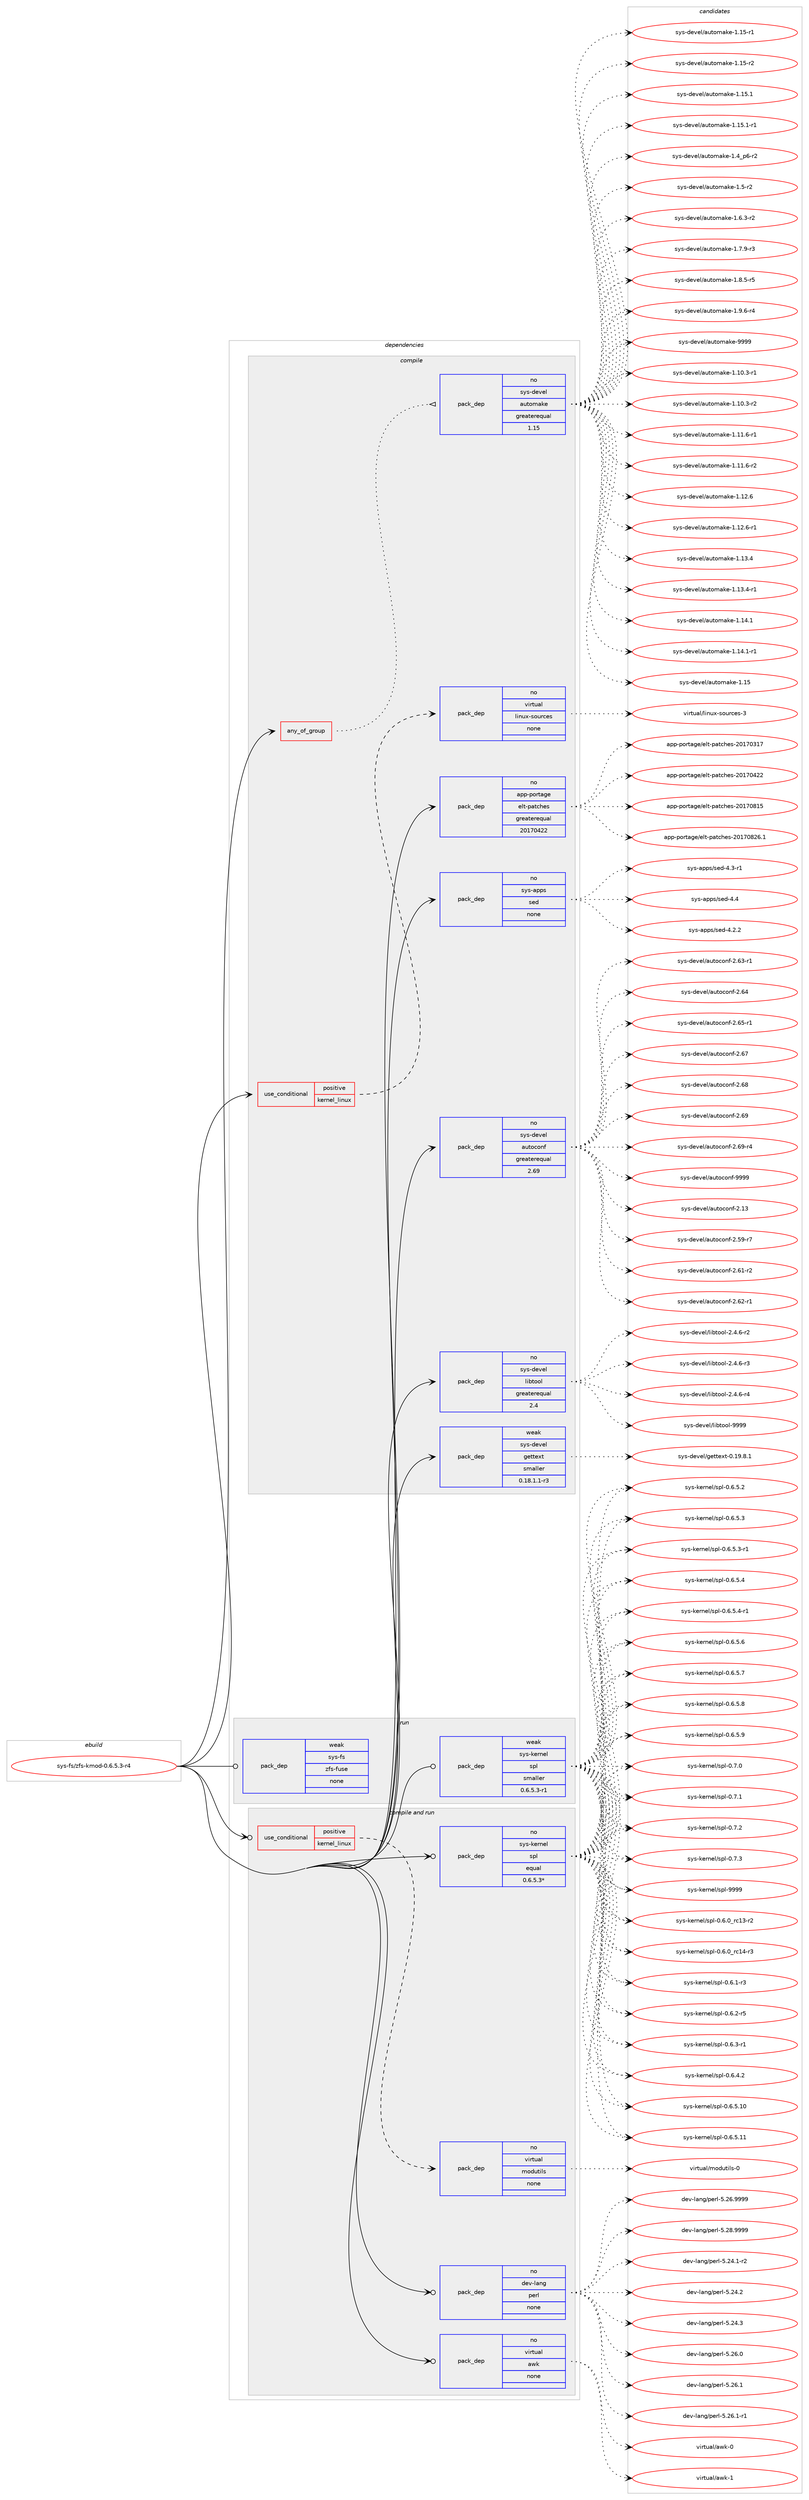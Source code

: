 digraph prolog {

# *************
# Graph options
# *************

newrank=true;
concentrate=true;
compound=true;
graph [rankdir=LR,fontname=Helvetica,fontsize=10,ranksep=1.5];#, ranksep=2.5, nodesep=0.2];
edge  [arrowhead=vee];
node  [fontname=Helvetica,fontsize=10];

# **********
# The ebuild
# **********

subgraph cluster_leftcol {
color=gray;
rank=same;
label=<<i>ebuild</i>>;
id [label="sys-fs/zfs-kmod-0.6.5.3-r4", color=red, width=4, href="../sys-fs/zfs-kmod-0.6.5.3-r4.svg"];
}

# ****************
# The dependencies
# ****************

subgraph cluster_midcol {
color=gray;
label=<<i>dependencies</i>>;
subgraph cluster_compile {
fillcolor="#eeeeee";
style=filled;
label=<<i>compile</i>>;
subgraph any8301 {
dependency491012 [label=<<TABLE BORDER="0" CELLBORDER="1" CELLSPACING="0" CELLPADDING="4"><TR><TD CELLPADDING="10">any_of_group</TD></TR></TABLE>>, shape=none, color=red];subgraph pack364950 {
dependency491013 [label=<<TABLE BORDER="0" CELLBORDER="1" CELLSPACING="0" CELLPADDING="4" WIDTH="220"><TR><TD ROWSPAN="6" CELLPADDING="30">pack_dep</TD></TR><TR><TD WIDTH="110">no</TD></TR><TR><TD>sys-devel</TD></TR><TR><TD>automake</TD></TR><TR><TD>greaterequal</TD></TR><TR><TD>1.15</TD></TR></TABLE>>, shape=none, color=blue];
}
dependency491012:e -> dependency491013:w [weight=20,style="dotted",arrowhead="oinv"];
}
id:e -> dependency491012:w [weight=20,style="solid",arrowhead="vee"];
subgraph cond117459 {
dependency491014 [label=<<TABLE BORDER="0" CELLBORDER="1" CELLSPACING="0" CELLPADDING="4"><TR><TD ROWSPAN="3" CELLPADDING="10">use_conditional</TD></TR><TR><TD>positive</TD></TR><TR><TD>kernel_linux</TD></TR></TABLE>>, shape=none, color=red];
subgraph pack364951 {
dependency491015 [label=<<TABLE BORDER="0" CELLBORDER="1" CELLSPACING="0" CELLPADDING="4" WIDTH="220"><TR><TD ROWSPAN="6" CELLPADDING="30">pack_dep</TD></TR><TR><TD WIDTH="110">no</TD></TR><TR><TD>virtual</TD></TR><TR><TD>linux-sources</TD></TR><TR><TD>none</TD></TR><TR><TD></TD></TR></TABLE>>, shape=none, color=blue];
}
dependency491014:e -> dependency491015:w [weight=20,style="dashed",arrowhead="vee"];
}
id:e -> dependency491014:w [weight=20,style="solid",arrowhead="vee"];
subgraph pack364952 {
dependency491016 [label=<<TABLE BORDER="0" CELLBORDER="1" CELLSPACING="0" CELLPADDING="4" WIDTH="220"><TR><TD ROWSPAN="6" CELLPADDING="30">pack_dep</TD></TR><TR><TD WIDTH="110">no</TD></TR><TR><TD>app-portage</TD></TR><TR><TD>elt-patches</TD></TR><TR><TD>greaterequal</TD></TR><TR><TD>20170422</TD></TR></TABLE>>, shape=none, color=blue];
}
id:e -> dependency491016:w [weight=20,style="solid",arrowhead="vee"];
subgraph pack364953 {
dependency491017 [label=<<TABLE BORDER="0" CELLBORDER="1" CELLSPACING="0" CELLPADDING="4" WIDTH="220"><TR><TD ROWSPAN="6" CELLPADDING="30">pack_dep</TD></TR><TR><TD WIDTH="110">no</TD></TR><TR><TD>sys-apps</TD></TR><TR><TD>sed</TD></TR><TR><TD>none</TD></TR><TR><TD></TD></TR></TABLE>>, shape=none, color=blue];
}
id:e -> dependency491017:w [weight=20,style="solid",arrowhead="vee"];
subgraph pack364954 {
dependency491018 [label=<<TABLE BORDER="0" CELLBORDER="1" CELLSPACING="0" CELLPADDING="4" WIDTH="220"><TR><TD ROWSPAN="6" CELLPADDING="30">pack_dep</TD></TR><TR><TD WIDTH="110">no</TD></TR><TR><TD>sys-devel</TD></TR><TR><TD>autoconf</TD></TR><TR><TD>greaterequal</TD></TR><TR><TD>2.69</TD></TR></TABLE>>, shape=none, color=blue];
}
id:e -> dependency491018:w [weight=20,style="solid",arrowhead="vee"];
subgraph pack364955 {
dependency491019 [label=<<TABLE BORDER="0" CELLBORDER="1" CELLSPACING="0" CELLPADDING="4" WIDTH="220"><TR><TD ROWSPAN="6" CELLPADDING="30">pack_dep</TD></TR><TR><TD WIDTH="110">no</TD></TR><TR><TD>sys-devel</TD></TR><TR><TD>libtool</TD></TR><TR><TD>greaterequal</TD></TR><TR><TD>2.4</TD></TR></TABLE>>, shape=none, color=blue];
}
id:e -> dependency491019:w [weight=20,style="solid",arrowhead="vee"];
subgraph pack364956 {
dependency491020 [label=<<TABLE BORDER="0" CELLBORDER="1" CELLSPACING="0" CELLPADDING="4" WIDTH="220"><TR><TD ROWSPAN="6" CELLPADDING="30">pack_dep</TD></TR><TR><TD WIDTH="110">weak</TD></TR><TR><TD>sys-devel</TD></TR><TR><TD>gettext</TD></TR><TR><TD>smaller</TD></TR><TR><TD>0.18.1.1-r3</TD></TR></TABLE>>, shape=none, color=blue];
}
id:e -> dependency491020:w [weight=20,style="solid",arrowhead="vee"];
}
subgraph cluster_compileandrun {
fillcolor="#eeeeee";
style=filled;
label=<<i>compile and run</i>>;
subgraph cond117460 {
dependency491021 [label=<<TABLE BORDER="0" CELLBORDER="1" CELLSPACING="0" CELLPADDING="4"><TR><TD ROWSPAN="3" CELLPADDING="10">use_conditional</TD></TR><TR><TD>positive</TD></TR><TR><TD>kernel_linux</TD></TR></TABLE>>, shape=none, color=red];
subgraph pack364957 {
dependency491022 [label=<<TABLE BORDER="0" CELLBORDER="1" CELLSPACING="0" CELLPADDING="4" WIDTH="220"><TR><TD ROWSPAN="6" CELLPADDING="30">pack_dep</TD></TR><TR><TD WIDTH="110">no</TD></TR><TR><TD>virtual</TD></TR><TR><TD>modutils</TD></TR><TR><TD>none</TD></TR><TR><TD></TD></TR></TABLE>>, shape=none, color=blue];
}
dependency491021:e -> dependency491022:w [weight=20,style="dashed",arrowhead="vee"];
}
id:e -> dependency491021:w [weight=20,style="solid",arrowhead="odotvee"];
subgraph pack364958 {
dependency491023 [label=<<TABLE BORDER="0" CELLBORDER="1" CELLSPACING="0" CELLPADDING="4" WIDTH="220"><TR><TD ROWSPAN="6" CELLPADDING="30">pack_dep</TD></TR><TR><TD WIDTH="110">no</TD></TR><TR><TD>dev-lang</TD></TR><TR><TD>perl</TD></TR><TR><TD>none</TD></TR><TR><TD></TD></TR></TABLE>>, shape=none, color=blue];
}
id:e -> dependency491023:w [weight=20,style="solid",arrowhead="odotvee"];
subgraph pack364959 {
dependency491024 [label=<<TABLE BORDER="0" CELLBORDER="1" CELLSPACING="0" CELLPADDING="4" WIDTH="220"><TR><TD ROWSPAN="6" CELLPADDING="30">pack_dep</TD></TR><TR><TD WIDTH="110">no</TD></TR><TR><TD>sys-kernel</TD></TR><TR><TD>spl</TD></TR><TR><TD>equal</TD></TR><TR><TD>0.6.5.3*</TD></TR></TABLE>>, shape=none, color=blue];
}
id:e -> dependency491024:w [weight=20,style="solid",arrowhead="odotvee"];
subgraph pack364960 {
dependency491025 [label=<<TABLE BORDER="0" CELLBORDER="1" CELLSPACING="0" CELLPADDING="4" WIDTH="220"><TR><TD ROWSPAN="6" CELLPADDING="30">pack_dep</TD></TR><TR><TD WIDTH="110">no</TD></TR><TR><TD>virtual</TD></TR><TR><TD>awk</TD></TR><TR><TD>none</TD></TR><TR><TD></TD></TR></TABLE>>, shape=none, color=blue];
}
id:e -> dependency491025:w [weight=20,style="solid",arrowhead="odotvee"];
}
subgraph cluster_run {
fillcolor="#eeeeee";
style=filled;
label=<<i>run</i>>;
subgraph pack364961 {
dependency491026 [label=<<TABLE BORDER="0" CELLBORDER="1" CELLSPACING="0" CELLPADDING="4" WIDTH="220"><TR><TD ROWSPAN="6" CELLPADDING="30">pack_dep</TD></TR><TR><TD WIDTH="110">weak</TD></TR><TR><TD>sys-fs</TD></TR><TR><TD>zfs-fuse</TD></TR><TR><TD>none</TD></TR><TR><TD></TD></TR></TABLE>>, shape=none, color=blue];
}
id:e -> dependency491026:w [weight=20,style="solid",arrowhead="odot"];
subgraph pack364962 {
dependency491027 [label=<<TABLE BORDER="0" CELLBORDER="1" CELLSPACING="0" CELLPADDING="4" WIDTH="220"><TR><TD ROWSPAN="6" CELLPADDING="30">pack_dep</TD></TR><TR><TD WIDTH="110">weak</TD></TR><TR><TD>sys-kernel</TD></TR><TR><TD>spl</TD></TR><TR><TD>smaller</TD></TR><TR><TD>0.6.5.3-r1</TD></TR></TABLE>>, shape=none, color=blue];
}
id:e -> dependency491027:w [weight=20,style="solid",arrowhead="odot"];
}
}

# **************
# The candidates
# **************

subgraph cluster_choices {
rank=same;
color=gray;
label=<<i>candidates</i>>;

subgraph choice364950 {
color=black;
nodesep=1;
choice11512111545100101118101108479711711611110997107101454946494846514511449 [label="sys-devel/automake-1.10.3-r1", color=red, width=4,href="../sys-devel/automake-1.10.3-r1.svg"];
choice11512111545100101118101108479711711611110997107101454946494846514511450 [label="sys-devel/automake-1.10.3-r2", color=red, width=4,href="../sys-devel/automake-1.10.3-r2.svg"];
choice11512111545100101118101108479711711611110997107101454946494946544511449 [label="sys-devel/automake-1.11.6-r1", color=red, width=4,href="../sys-devel/automake-1.11.6-r1.svg"];
choice11512111545100101118101108479711711611110997107101454946494946544511450 [label="sys-devel/automake-1.11.6-r2", color=red, width=4,href="../sys-devel/automake-1.11.6-r2.svg"];
choice1151211154510010111810110847971171161111099710710145494649504654 [label="sys-devel/automake-1.12.6", color=red, width=4,href="../sys-devel/automake-1.12.6.svg"];
choice11512111545100101118101108479711711611110997107101454946495046544511449 [label="sys-devel/automake-1.12.6-r1", color=red, width=4,href="../sys-devel/automake-1.12.6-r1.svg"];
choice1151211154510010111810110847971171161111099710710145494649514652 [label="sys-devel/automake-1.13.4", color=red, width=4,href="../sys-devel/automake-1.13.4.svg"];
choice11512111545100101118101108479711711611110997107101454946495146524511449 [label="sys-devel/automake-1.13.4-r1", color=red, width=4,href="../sys-devel/automake-1.13.4-r1.svg"];
choice1151211154510010111810110847971171161111099710710145494649524649 [label="sys-devel/automake-1.14.1", color=red, width=4,href="../sys-devel/automake-1.14.1.svg"];
choice11512111545100101118101108479711711611110997107101454946495246494511449 [label="sys-devel/automake-1.14.1-r1", color=red, width=4,href="../sys-devel/automake-1.14.1-r1.svg"];
choice115121115451001011181011084797117116111109971071014549464953 [label="sys-devel/automake-1.15", color=red, width=4,href="../sys-devel/automake-1.15.svg"];
choice1151211154510010111810110847971171161111099710710145494649534511449 [label="sys-devel/automake-1.15-r1", color=red, width=4,href="../sys-devel/automake-1.15-r1.svg"];
choice1151211154510010111810110847971171161111099710710145494649534511450 [label="sys-devel/automake-1.15-r2", color=red, width=4,href="../sys-devel/automake-1.15-r2.svg"];
choice1151211154510010111810110847971171161111099710710145494649534649 [label="sys-devel/automake-1.15.1", color=red, width=4,href="../sys-devel/automake-1.15.1.svg"];
choice11512111545100101118101108479711711611110997107101454946495346494511449 [label="sys-devel/automake-1.15.1-r1", color=red, width=4,href="../sys-devel/automake-1.15.1-r1.svg"];
choice115121115451001011181011084797117116111109971071014549465295112544511450 [label="sys-devel/automake-1.4_p6-r2", color=red, width=4,href="../sys-devel/automake-1.4_p6-r2.svg"];
choice11512111545100101118101108479711711611110997107101454946534511450 [label="sys-devel/automake-1.5-r2", color=red, width=4,href="../sys-devel/automake-1.5-r2.svg"];
choice115121115451001011181011084797117116111109971071014549465446514511450 [label="sys-devel/automake-1.6.3-r2", color=red, width=4,href="../sys-devel/automake-1.6.3-r2.svg"];
choice115121115451001011181011084797117116111109971071014549465546574511451 [label="sys-devel/automake-1.7.9-r3", color=red, width=4,href="../sys-devel/automake-1.7.9-r3.svg"];
choice115121115451001011181011084797117116111109971071014549465646534511453 [label="sys-devel/automake-1.8.5-r5", color=red, width=4,href="../sys-devel/automake-1.8.5-r5.svg"];
choice115121115451001011181011084797117116111109971071014549465746544511452 [label="sys-devel/automake-1.9.6-r4", color=red, width=4,href="../sys-devel/automake-1.9.6-r4.svg"];
choice115121115451001011181011084797117116111109971071014557575757 [label="sys-devel/automake-9999", color=red, width=4,href="../sys-devel/automake-9999.svg"];
dependency491013:e -> choice11512111545100101118101108479711711611110997107101454946494846514511449:w [style=dotted,weight="100"];
dependency491013:e -> choice11512111545100101118101108479711711611110997107101454946494846514511450:w [style=dotted,weight="100"];
dependency491013:e -> choice11512111545100101118101108479711711611110997107101454946494946544511449:w [style=dotted,weight="100"];
dependency491013:e -> choice11512111545100101118101108479711711611110997107101454946494946544511450:w [style=dotted,weight="100"];
dependency491013:e -> choice1151211154510010111810110847971171161111099710710145494649504654:w [style=dotted,weight="100"];
dependency491013:e -> choice11512111545100101118101108479711711611110997107101454946495046544511449:w [style=dotted,weight="100"];
dependency491013:e -> choice1151211154510010111810110847971171161111099710710145494649514652:w [style=dotted,weight="100"];
dependency491013:e -> choice11512111545100101118101108479711711611110997107101454946495146524511449:w [style=dotted,weight="100"];
dependency491013:e -> choice1151211154510010111810110847971171161111099710710145494649524649:w [style=dotted,weight="100"];
dependency491013:e -> choice11512111545100101118101108479711711611110997107101454946495246494511449:w [style=dotted,weight="100"];
dependency491013:e -> choice115121115451001011181011084797117116111109971071014549464953:w [style=dotted,weight="100"];
dependency491013:e -> choice1151211154510010111810110847971171161111099710710145494649534511449:w [style=dotted,weight="100"];
dependency491013:e -> choice1151211154510010111810110847971171161111099710710145494649534511450:w [style=dotted,weight="100"];
dependency491013:e -> choice1151211154510010111810110847971171161111099710710145494649534649:w [style=dotted,weight="100"];
dependency491013:e -> choice11512111545100101118101108479711711611110997107101454946495346494511449:w [style=dotted,weight="100"];
dependency491013:e -> choice115121115451001011181011084797117116111109971071014549465295112544511450:w [style=dotted,weight="100"];
dependency491013:e -> choice11512111545100101118101108479711711611110997107101454946534511450:w [style=dotted,weight="100"];
dependency491013:e -> choice115121115451001011181011084797117116111109971071014549465446514511450:w [style=dotted,weight="100"];
dependency491013:e -> choice115121115451001011181011084797117116111109971071014549465546574511451:w [style=dotted,weight="100"];
dependency491013:e -> choice115121115451001011181011084797117116111109971071014549465646534511453:w [style=dotted,weight="100"];
dependency491013:e -> choice115121115451001011181011084797117116111109971071014549465746544511452:w [style=dotted,weight="100"];
dependency491013:e -> choice115121115451001011181011084797117116111109971071014557575757:w [style=dotted,weight="100"];
}
subgraph choice364951 {
color=black;
nodesep=1;
choice118105114116117971084710810511011712045115111117114991011154551 [label="virtual/linux-sources-3", color=red, width=4,href="../virtual/linux-sources-3.svg"];
dependency491015:e -> choice118105114116117971084710810511011712045115111117114991011154551:w [style=dotted,weight="100"];
}
subgraph choice364952 {
color=black;
nodesep=1;
choice97112112451121111141169710310147101108116451129711699104101115455048495548514955 [label="app-portage/elt-patches-20170317", color=red, width=4,href="../app-portage/elt-patches-20170317.svg"];
choice97112112451121111141169710310147101108116451129711699104101115455048495548525050 [label="app-portage/elt-patches-20170422", color=red, width=4,href="../app-portage/elt-patches-20170422.svg"];
choice97112112451121111141169710310147101108116451129711699104101115455048495548564953 [label="app-portage/elt-patches-20170815", color=red, width=4,href="../app-portage/elt-patches-20170815.svg"];
choice971121124511211111411697103101471011081164511297116991041011154550484955485650544649 [label="app-portage/elt-patches-20170826.1", color=red, width=4,href="../app-portage/elt-patches-20170826.1.svg"];
dependency491016:e -> choice97112112451121111141169710310147101108116451129711699104101115455048495548514955:w [style=dotted,weight="100"];
dependency491016:e -> choice97112112451121111141169710310147101108116451129711699104101115455048495548525050:w [style=dotted,weight="100"];
dependency491016:e -> choice97112112451121111141169710310147101108116451129711699104101115455048495548564953:w [style=dotted,weight="100"];
dependency491016:e -> choice971121124511211111411697103101471011081164511297116991041011154550484955485650544649:w [style=dotted,weight="100"];
}
subgraph choice364953 {
color=black;
nodesep=1;
choice115121115459711211211547115101100455246504650 [label="sys-apps/sed-4.2.2", color=red, width=4,href="../sys-apps/sed-4.2.2.svg"];
choice115121115459711211211547115101100455246514511449 [label="sys-apps/sed-4.3-r1", color=red, width=4,href="../sys-apps/sed-4.3-r1.svg"];
choice11512111545971121121154711510110045524652 [label="sys-apps/sed-4.4", color=red, width=4,href="../sys-apps/sed-4.4.svg"];
dependency491017:e -> choice115121115459711211211547115101100455246504650:w [style=dotted,weight="100"];
dependency491017:e -> choice115121115459711211211547115101100455246514511449:w [style=dotted,weight="100"];
dependency491017:e -> choice11512111545971121121154711510110045524652:w [style=dotted,weight="100"];
}
subgraph choice364954 {
color=black;
nodesep=1;
choice115121115451001011181011084797117116111991111101024550464951 [label="sys-devel/autoconf-2.13", color=red, width=4,href="../sys-devel/autoconf-2.13.svg"];
choice1151211154510010111810110847971171161119911111010245504653574511455 [label="sys-devel/autoconf-2.59-r7", color=red, width=4,href="../sys-devel/autoconf-2.59-r7.svg"];
choice1151211154510010111810110847971171161119911111010245504654494511450 [label="sys-devel/autoconf-2.61-r2", color=red, width=4,href="../sys-devel/autoconf-2.61-r2.svg"];
choice1151211154510010111810110847971171161119911111010245504654504511449 [label="sys-devel/autoconf-2.62-r1", color=red, width=4,href="../sys-devel/autoconf-2.62-r1.svg"];
choice1151211154510010111810110847971171161119911111010245504654514511449 [label="sys-devel/autoconf-2.63-r1", color=red, width=4,href="../sys-devel/autoconf-2.63-r1.svg"];
choice115121115451001011181011084797117116111991111101024550465452 [label="sys-devel/autoconf-2.64", color=red, width=4,href="../sys-devel/autoconf-2.64.svg"];
choice1151211154510010111810110847971171161119911111010245504654534511449 [label="sys-devel/autoconf-2.65-r1", color=red, width=4,href="../sys-devel/autoconf-2.65-r1.svg"];
choice115121115451001011181011084797117116111991111101024550465455 [label="sys-devel/autoconf-2.67", color=red, width=4,href="../sys-devel/autoconf-2.67.svg"];
choice115121115451001011181011084797117116111991111101024550465456 [label="sys-devel/autoconf-2.68", color=red, width=4,href="../sys-devel/autoconf-2.68.svg"];
choice115121115451001011181011084797117116111991111101024550465457 [label="sys-devel/autoconf-2.69", color=red, width=4,href="../sys-devel/autoconf-2.69.svg"];
choice1151211154510010111810110847971171161119911111010245504654574511452 [label="sys-devel/autoconf-2.69-r4", color=red, width=4,href="../sys-devel/autoconf-2.69-r4.svg"];
choice115121115451001011181011084797117116111991111101024557575757 [label="sys-devel/autoconf-9999", color=red, width=4,href="../sys-devel/autoconf-9999.svg"];
dependency491018:e -> choice115121115451001011181011084797117116111991111101024550464951:w [style=dotted,weight="100"];
dependency491018:e -> choice1151211154510010111810110847971171161119911111010245504653574511455:w [style=dotted,weight="100"];
dependency491018:e -> choice1151211154510010111810110847971171161119911111010245504654494511450:w [style=dotted,weight="100"];
dependency491018:e -> choice1151211154510010111810110847971171161119911111010245504654504511449:w [style=dotted,weight="100"];
dependency491018:e -> choice1151211154510010111810110847971171161119911111010245504654514511449:w [style=dotted,weight="100"];
dependency491018:e -> choice115121115451001011181011084797117116111991111101024550465452:w [style=dotted,weight="100"];
dependency491018:e -> choice1151211154510010111810110847971171161119911111010245504654534511449:w [style=dotted,weight="100"];
dependency491018:e -> choice115121115451001011181011084797117116111991111101024550465455:w [style=dotted,weight="100"];
dependency491018:e -> choice115121115451001011181011084797117116111991111101024550465456:w [style=dotted,weight="100"];
dependency491018:e -> choice115121115451001011181011084797117116111991111101024550465457:w [style=dotted,weight="100"];
dependency491018:e -> choice1151211154510010111810110847971171161119911111010245504654574511452:w [style=dotted,weight="100"];
dependency491018:e -> choice115121115451001011181011084797117116111991111101024557575757:w [style=dotted,weight="100"];
}
subgraph choice364955 {
color=black;
nodesep=1;
choice1151211154510010111810110847108105981161111111084550465246544511450 [label="sys-devel/libtool-2.4.6-r2", color=red, width=4,href="../sys-devel/libtool-2.4.6-r2.svg"];
choice1151211154510010111810110847108105981161111111084550465246544511451 [label="sys-devel/libtool-2.4.6-r3", color=red, width=4,href="../sys-devel/libtool-2.4.6-r3.svg"];
choice1151211154510010111810110847108105981161111111084550465246544511452 [label="sys-devel/libtool-2.4.6-r4", color=red, width=4,href="../sys-devel/libtool-2.4.6-r4.svg"];
choice1151211154510010111810110847108105981161111111084557575757 [label="sys-devel/libtool-9999", color=red, width=4,href="../sys-devel/libtool-9999.svg"];
dependency491019:e -> choice1151211154510010111810110847108105981161111111084550465246544511450:w [style=dotted,weight="100"];
dependency491019:e -> choice1151211154510010111810110847108105981161111111084550465246544511451:w [style=dotted,weight="100"];
dependency491019:e -> choice1151211154510010111810110847108105981161111111084550465246544511452:w [style=dotted,weight="100"];
dependency491019:e -> choice1151211154510010111810110847108105981161111111084557575757:w [style=dotted,weight="100"];
}
subgraph choice364956 {
color=black;
nodesep=1;
choice1151211154510010111810110847103101116116101120116454846495746564649 [label="sys-devel/gettext-0.19.8.1", color=red, width=4,href="../sys-devel/gettext-0.19.8.1.svg"];
dependency491020:e -> choice1151211154510010111810110847103101116116101120116454846495746564649:w [style=dotted,weight="100"];
}
subgraph choice364957 {
color=black;
nodesep=1;
choice11810511411611797108471091111001171161051081154548 [label="virtual/modutils-0", color=red, width=4,href="../virtual/modutils-0.svg"];
dependency491022:e -> choice11810511411611797108471091111001171161051081154548:w [style=dotted,weight="100"];
}
subgraph choice364958 {
color=black;
nodesep=1;
choice100101118451089711010347112101114108455346505246494511450 [label="dev-lang/perl-5.24.1-r2", color=red, width=4,href="../dev-lang/perl-5.24.1-r2.svg"];
choice10010111845108971101034711210111410845534650524650 [label="dev-lang/perl-5.24.2", color=red, width=4,href="../dev-lang/perl-5.24.2.svg"];
choice10010111845108971101034711210111410845534650524651 [label="dev-lang/perl-5.24.3", color=red, width=4,href="../dev-lang/perl-5.24.3.svg"];
choice10010111845108971101034711210111410845534650544648 [label="dev-lang/perl-5.26.0", color=red, width=4,href="../dev-lang/perl-5.26.0.svg"];
choice10010111845108971101034711210111410845534650544649 [label="dev-lang/perl-5.26.1", color=red, width=4,href="../dev-lang/perl-5.26.1.svg"];
choice100101118451089711010347112101114108455346505446494511449 [label="dev-lang/perl-5.26.1-r1", color=red, width=4,href="../dev-lang/perl-5.26.1-r1.svg"];
choice10010111845108971101034711210111410845534650544657575757 [label="dev-lang/perl-5.26.9999", color=red, width=4,href="../dev-lang/perl-5.26.9999.svg"];
choice10010111845108971101034711210111410845534650564657575757 [label="dev-lang/perl-5.28.9999", color=red, width=4,href="../dev-lang/perl-5.28.9999.svg"];
dependency491023:e -> choice100101118451089711010347112101114108455346505246494511450:w [style=dotted,weight="100"];
dependency491023:e -> choice10010111845108971101034711210111410845534650524650:w [style=dotted,weight="100"];
dependency491023:e -> choice10010111845108971101034711210111410845534650524651:w [style=dotted,weight="100"];
dependency491023:e -> choice10010111845108971101034711210111410845534650544648:w [style=dotted,weight="100"];
dependency491023:e -> choice10010111845108971101034711210111410845534650544649:w [style=dotted,weight="100"];
dependency491023:e -> choice100101118451089711010347112101114108455346505446494511449:w [style=dotted,weight="100"];
dependency491023:e -> choice10010111845108971101034711210111410845534650544657575757:w [style=dotted,weight="100"];
dependency491023:e -> choice10010111845108971101034711210111410845534650564657575757:w [style=dotted,weight="100"];
}
subgraph choice364959 {
color=black;
nodesep=1;
choice1151211154510710111411010110847115112108454846544648951149949514511450 [label="sys-kernel/spl-0.6.0_rc13-r2", color=red, width=4,href="../sys-kernel/spl-0.6.0_rc13-r2.svg"];
choice1151211154510710111411010110847115112108454846544648951149949524511451 [label="sys-kernel/spl-0.6.0_rc14-r3", color=red, width=4,href="../sys-kernel/spl-0.6.0_rc14-r3.svg"];
choice11512111545107101114110101108471151121084548465446494511451 [label="sys-kernel/spl-0.6.1-r3", color=red, width=4,href="../sys-kernel/spl-0.6.1-r3.svg"];
choice11512111545107101114110101108471151121084548465446504511453 [label="sys-kernel/spl-0.6.2-r5", color=red, width=4,href="../sys-kernel/spl-0.6.2-r5.svg"];
choice11512111545107101114110101108471151121084548465446514511449 [label="sys-kernel/spl-0.6.3-r1", color=red, width=4,href="../sys-kernel/spl-0.6.3-r1.svg"];
choice11512111545107101114110101108471151121084548465446524650 [label="sys-kernel/spl-0.6.4.2", color=red, width=4,href="../sys-kernel/spl-0.6.4.2.svg"];
choice1151211154510710111411010110847115112108454846544653464948 [label="sys-kernel/spl-0.6.5.10", color=red, width=4,href="../sys-kernel/spl-0.6.5.10.svg"];
choice1151211154510710111411010110847115112108454846544653464949 [label="sys-kernel/spl-0.6.5.11", color=red, width=4,href="../sys-kernel/spl-0.6.5.11.svg"];
choice11512111545107101114110101108471151121084548465446534650 [label="sys-kernel/spl-0.6.5.2", color=red, width=4,href="../sys-kernel/spl-0.6.5.2.svg"];
choice11512111545107101114110101108471151121084548465446534651 [label="sys-kernel/spl-0.6.5.3", color=red, width=4,href="../sys-kernel/spl-0.6.5.3.svg"];
choice115121115451071011141101011084711511210845484654465346514511449 [label="sys-kernel/spl-0.6.5.3-r1", color=red, width=4,href="../sys-kernel/spl-0.6.5.3-r1.svg"];
choice11512111545107101114110101108471151121084548465446534652 [label="sys-kernel/spl-0.6.5.4", color=red, width=4,href="../sys-kernel/spl-0.6.5.4.svg"];
choice115121115451071011141101011084711511210845484654465346524511449 [label="sys-kernel/spl-0.6.5.4-r1", color=red, width=4,href="../sys-kernel/spl-0.6.5.4-r1.svg"];
choice11512111545107101114110101108471151121084548465446534654 [label="sys-kernel/spl-0.6.5.6", color=red, width=4,href="../sys-kernel/spl-0.6.5.6.svg"];
choice11512111545107101114110101108471151121084548465446534655 [label="sys-kernel/spl-0.6.5.7", color=red, width=4,href="../sys-kernel/spl-0.6.5.7.svg"];
choice11512111545107101114110101108471151121084548465446534656 [label="sys-kernel/spl-0.6.5.8", color=red, width=4,href="../sys-kernel/spl-0.6.5.8.svg"];
choice11512111545107101114110101108471151121084548465446534657 [label="sys-kernel/spl-0.6.5.9", color=red, width=4,href="../sys-kernel/spl-0.6.5.9.svg"];
choice1151211154510710111411010110847115112108454846554648 [label="sys-kernel/spl-0.7.0", color=red, width=4,href="../sys-kernel/spl-0.7.0.svg"];
choice1151211154510710111411010110847115112108454846554649 [label="sys-kernel/spl-0.7.1", color=red, width=4,href="../sys-kernel/spl-0.7.1.svg"];
choice1151211154510710111411010110847115112108454846554650 [label="sys-kernel/spl-0.7.2", color=red, width=4,href="../sys-kernel/spl-0.7.2.svg"];
choice1151211154510710111411010110847115112108454846554651 [label="sys-kernel/spl-0.7.3", color=red, width=4,href="../sys-kernel/spl-0.7.3.svg"];
choice11512111545107101114110101108471151121084557575757 [label="sys-kernel/spl-9999", color=red, width=4,href="../sys-kernel/spl-9999.svg"];
dependency491024:e -> choice1151211154510710111411010110847115112108454846544648951149949514511450:w [style=dotted,weight="100"];
dependency491024:e -> choice1151211154510710111411010110847115112108454846544648951149949524511451:w [style=dotted,weight="100"];
dependency491024:e -> choice11512111545107101114110101108471151121084548465446494511451:w [style=dotted,weight="100"];
dependency491024:e -> choice11512111545107101114110101108471151121084548465446504511453:w [style=dotted,weight="100"];
dependency491024:e -> choice11512111545107101114110101108471151121084548465446514511449:w [style=dotted,weight="100"];
dependency491024:e -> choice11512111545107101114110101108471151121084548465446524650:w [style=dotted,weight="100"];
dependency491024:e -> choice1151211154510710111411010110847115112108454846544653464948:w [style=dotted,weight="100"];
dependency491024:e -> choice1151211154510710111411010110847115112108454846544653464949:w [style=dotted,weight="100"];
dependency491024:e -> choice11512111545107101114110101108471151121084548465446534650:w [style=dotted,weight="100"];
dependency491024:e -> choice11512111545107101114110101108471151121084548465446534651:w [style=dotted,weight="100"];
dependency491024:e -> choice115121115451071011141101011084711511210845484654465346514511449:w [style=dotted,weight="100"];
dependency491024:e -> choice11512111545107101114110101108471151121084548465446534652:w [style=dotted,weight="100"];
dependency491024:e -> choice115121115451071011141101011084711511210845484654465346524511449:w [style=dotted,weight="100"];
dependency491024:e -> choice11512111545107101114110101108471151121084548465446534654:w [style=dotted,weight="100"];
dependency491024:e -> choice11512111545107101114110101108471151121084548465446534655:w [style=dotted,weight="100"];
dependency491024:e -> choice11512111545107101114110101108471151121084548465446534656:w [style=dotted,weight="100"];
dependency491024:e -> choice11512111545107101114110101108471151121084548465446534657:w [style=dotted,weight="100"];
dependency491024:e -> choice1151211154510710111411010110847115112108454846554648:w [style=dotted,weight="100"];
dependency491024:e -> choice1151211154510710111411010110847115112108454846554649:w [style=dotted,weight="100"];
dependency491024:e -> choice1151211154510710111411010110847115112108454846554650:w [style=dotted,weight="100"];
dependency491024:e -> choice1151211154510710111411010110847115112108454846554651:w [style=dotted,weight="100"];
dependency491024:e -> choice11512111545107101114110101108471151121084557575757:w [style=dotted,weight="100"];
}
subgraph choice364960 {
color=black;
nodesep=1;
choice1181051141161179710847971191074548 [label="virtual/awk-0", color=red, width=4,href="../virtual/awk-0.svg"];
choice1181051141161179710847971191074549 [label="virtual/awk-1", color=red, width=4,href="../virtual/awk-1.svg"];
dependency491025:e -> choice1181051141161179710847971191074548:w [style=dotted,weight="100"];
dependency491025:e -> choice1181051141161179710847971191074549:w [style=dotted,weight="100"];
}
subgraph choice364961 {
color=black;
nodesep=1;
}
subgraph choice364962 {
color=black;
nodesep=1;
choice1151211154510710111411010110847115112108454846544648951149949514511450 [label="sys-kernel/spl-0.6.0_rc13-r2", color=red, width=4,href="../sys-kernel/spl-0.6.0_rc13-r2.svg"];
choice1151211154510710111411010110847115112108454846544648951149949524511451 [label="sys-kernel/spl-0.6.0_rc14-r3", color=red, width=4,href="../sys-kernel/spl-0.6.0_rc14-r3.svg"];
choice11512111545107101114110101108471151121084548465446494511451 [label="sys-kernel/spl-0.6.1-r3", color=red, width=4,href="../sys-kernel/spl-0.6.1-r3.svg"];
choice11512111545107101114110101108471151121084548465446504511453 [label="sys-kernel/spl-0.6.2-r5", color=red, width=4,href="../sys-kernel/spl-0.6.2-r5.svg"];
choice11512111545107101114110101108471151121084548465446514511449 [label="sys-kernel/spl-0.6.3-r1", color=red, width=4,href="../sys-kernel/spl-0.6.3-r1.svg"];
choice11512111545107101114110101108471151121084548465446524650 [label="sys-kernel/spl-0.6.4.2", color=red, width=4,href="../sys-kernel/spl-0.6.4.2.svg"];
choice1151211154510710111411010110847115112108454846544653464948 [label="sys-kernel/spl-0.6.5.10", color=red, width=4,href="../sys-kernel/spl-0.6.5.10.svg"];
choice1151211154510710111411010110847115112108454846544653464949 [label="sys-kernel/spl-0.6.5.11", color=red, width=4,href="../sys-kernel/spl-0.6.5.11.svg"];
choice11512111545107101114110101108471151121084548465446534650 [label="sys-kernel/spl-0.6.5.2", color=red, width=4,href="../sys-kernel/spl-0.6.5.2.svg"];
choice11512111545107101114110101108471151121084548465446534651 [label="sys-kernel/spl-0.6.5.3", color=red, width=4,href="../sys-kernel/spl-0.6.5.3.svg"];
choice115121115451071011141101011084711511210845484654465346514511449 [label="sys-kernel/spl-0.6.5.3-r1", color=red, width=4,href="../sys-kernel/spl-0.6.5.3-r1.svg"];
choice11512111545107101114110101108471151121084548465446534652 [label="sys-kernel/spl-0.6.5.4", color=red, width=4,href="../sys-kernel/spl-0.6.5.4.svg"];
choice115121115451071011141101011084711511210845484654465346524511449 [label="sys-kernel/spl-0.6.5.4-r1", color=red, width=4,href="../sys-kernel/spl-0.6.5.4-r1.svg"];
choice11512111545107101114110101108471151121084548465446534654 [label="sys-kernel/spl-0.6.5.6", color=red, width=4,href="../sys-kernel/spl-0.6.5.6.svg"];
choice11512111545107101114110101108471151121084548465446534655 [label="sys-kernel/spl-0.6.5.7", color=red, width=4,href="../sys-kernel/spl-0.6.5.7.svg"];
choice11512111545107101114110101108471151121084548465446534656 [label="sys-kernel/spl-0.6.5.8", color=red, width=4,href="../sys-kernel/spl-0.6.5.8.svg"];
choice11512111545107101114110101108471151121084548465446534657 [label="sys-kernel/spl-0.6.5.9", color=red, width=4,href="../sys-kernel/spl-0.6.5.9.svg"];
choice1151211154510710111411010110847115112108454846554648 [label="sys-kernel/spl-0.7.0", color=red, width=4,href="../sys-kernel/spl-0.7.0.svg"];
choice1151211154510710111411010110847115112108454846554649 [label="sys-kernel/spl-0.7.1", color=red, width=4,href="../sys-kernel/spl-0.7.1.svg"];
choice1151211154510710111411010110847115112108454846554650 [label="sys-kernel/spl-0.7.2", color=red, width=4,href="../sys-kernel/spl-0.7.2.svg"];
choice1151211154510710111411010110847115112108454846554651 [label="sys-kernel/spl-0.7.3", color=red, width=4,href="../sys-kernel/spl-0.7.3.svg"];
choice11512111545107101114110101108471151121084557575757 [label="sys-kernel/spl-9999", color=red, width=4,href="../sys-kernel/spl-9999.svg"];
dependency491027:e -> choice1151211154510710111411010110847115112108454846544648951149949514511450:w [style=dotted,weight="100"];
dependency491027:e -> choice1151211154510710111411010110847115112108454846544648951149949524511451:w [style=dotted,weight="100"];
dependency491027:e -> choice11512111545107101114110101108471151121084548465446494511451:w [style=dotted,weight="100"];
dependency491027:e -> choice11512111545107101114110101108471151121084548465446504511453:w [style=dotted,weight="100"];
dependency491027:e -> choice11512111545107101114110101108471151121084548465446514511449:w [style=dotted,weight="100"];
dependency491027:e -> choice11512111545107101114110101108471151121084548465446524650:w [style=dotted,weight="100"];
dependency491027:e -> choice1151211154510710111411010110847115112108454846544653464948:w [style=dotted,weight="100"];
dependency491027:e -> choice1151211154510710111411010110847115112108454846544653464949:w [style=dotted,weight="100"];
dependency491027:e -> choice11512111545107101114110101108471151121084548465446534650:w [style=dotted,weight="100"];
dependency491027:e -> choice11512111545107101114110101108471151121084548465446534651:w [style=dotted,weight="100"];
dependency491027:e -> choice115121115451071011141101011084711511210845484654465346514511449:w [style=dotted,weight="100"];
dependency491027:e -> choice11512111545107101114110101108471151121084548465446534652:w [style=dotted,weight="100"];
dependency491027:e -> choice115121115451071011141101011084711511210845484654465346524511449:w [style=dotted,weight="100"];
dependency491027:e -> choice11512111545107101114110101108471151121084548465446534654:w [style=dotted,weight="100"];
dependency491027:e -> choice11512111545107101114110101108471151121084548465446534655:w [style=dotted,weight="100"];
dependency491027:e -> choice11512111545107101114110101108471151121084548465446534656:w [style=dotted,weight="100"];
dependency491027:e -> choice11512111545107101114110101108471151121084548465446534657:w [style=dotted,weight="100"];
dependency491027:e -> choice1151211154510710111411010110847115112108454846554648:w [style=dotted,weight="100"];
dependency491027:e -> choice1151211154510710111411010110847115112108454846554649:w [style=dotted,weight="100"];
dependency491027:e -> choice1151211154510710111411010110847115112108454846554650:w [style=dotted,weight="100"];
dependency491027:e -> choice1151211154510710111411010110847115112108454846554651:w [style=dotted,weight="100"];
dependency491027:e -> choice11512111545107101114110101108471151121084557575757:w [style=dotted,weight="100"];
}
}

}
